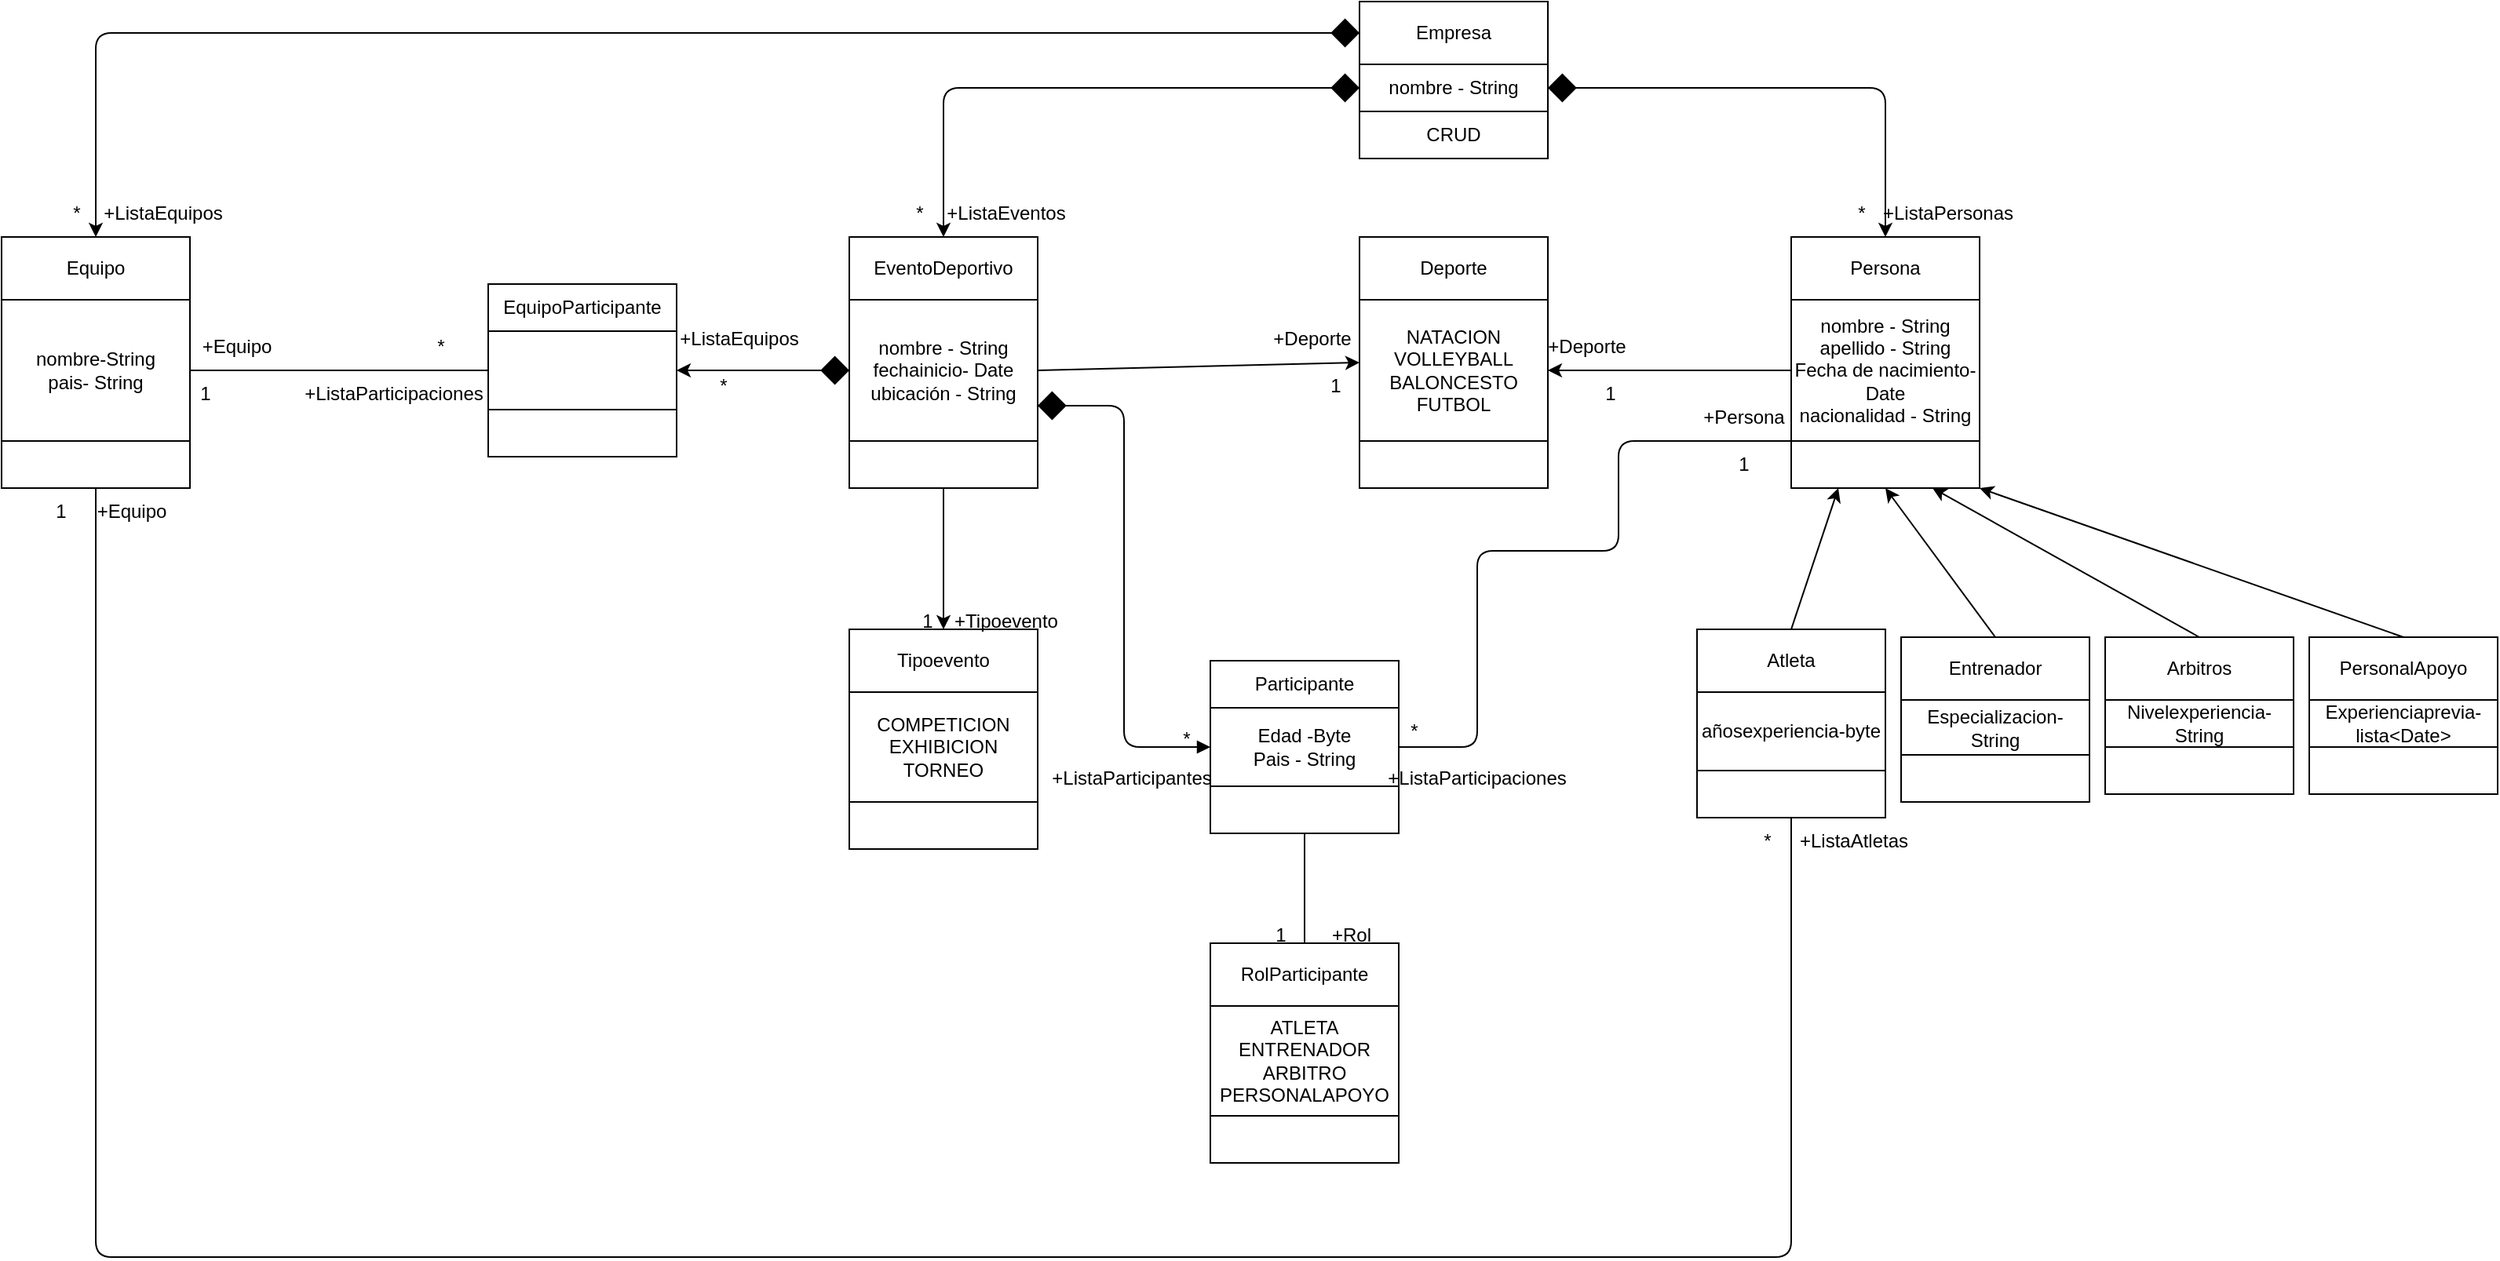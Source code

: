 <mxfile>
    <diagram id="8JPIv4jDRCK2AgYMtbtu" name="Page-1">
        <mxGraphModel dx="2031" dy="779" grid="1" gridSize="10" guides="1" tooltips="1" connect="1" arrows="1" fold="1" page="1" pageScale="1" pageWidth="850" pageHeight="1100" math="0" shadow="0">
            <root>
                <mxCell id="0"/>
                <mxCell id="1" parent="0"/>
                <mxCell id="98" style="edgeStyle=orthogonalEdgeStyle;html=1;exitX=0;exitY=0.5;exitDx=0;exitDy=0;entryX=0.5;entryY=0;entryDx=0;entryDy=0;startArrow=diamond;startFill=1;endArrow=classic;endFill=1;startSize=16;endSize=6;" edge="1" parent="1" source="2" target="70">
                    <mxGeometry relative="1" as="geometry"/>
                </mxCell>
                <mxCell id="2" value="Empresa" style="whiteSpace=wrap;html=1;" vertex="1" parent="1">
                    <mxGeometry x="365" y="10" width="120" height="40" as="geometry"/>
                </mxCell>
                <mxCell id="92" style="edgeStyle=orthogonalEdgeStyle;html=1;exitX=1;exitY=0.5;exitDx=0;exitDy=0;entryX=0.5;entryY=0;entryDx=0;entryDy=0;startArrow=diamond;startFill=1;endArrow=classic;endFill=1;endSize=6;startSize=16;" edge="1" parent="1" source="3" target="16">
                    <mxGeometry relative="1" as="geometry"/>
                </mxCell>
                <mxCell id="95" style="edgeStyle=orthogonalEdgeStyle;html=1;exitX=0;exitY=0.5;exitDx=0;exitDy=0;entryX=0.5;entryY=0;entryDx=0;entryDy=0;startArrow=diamond;startFill=1;endArrow=classic;endFill=1;startSize=16;endSize=6;" edge="1" parent="1" source="3" target="5">
                    <mxGeometry relative="1" as="geometry"/>
                </mxCell>
                <mxCell id="3" value="nombre - String" style="whiteSpace=wrap;html=1;" vertex="1" parent="1">
                    <mxGeometry x="365" y="50" width="120" height="30" as="geometry"/>
                </mxCell>
                <mxCell id="4" value="CRUD" style="whiteSpace=wrap;html=1;" vertex="1" parent="1">
                    <mxGeometry x="365" y="80" width="120" height="30" as="geometry"/>
                </mxCell>
                <mxCell id="5" value="EventoDeportivo" style="whiteSpace=wrap;html=1;" vertex="1" parent="1">
                    <mxGeometry x="40" y="160" width="120" height="40" as="geometry"/>
                </mxCell>
                <mxCell id="29" style="html=1;exitX=1;exitY=0.5;exitDx=0;exitDy=0;entryX=1;entryY=1;entryDx=0;entryDy=0;" edge="1" parent="1" source="6" target="26">
                    <mxGeometry relative="1" as="geometry"/>
                </mxCell>
                <mxCell id="6" value="nombre - String&lt;br&gt;fechainicio- Date&lt;br&gt;ubicación - String&lt;br&gt;" style="whiteSpace=wrap;html=1;" vertex="1" parent="1">
                    <mxGeometry x="40" y="200" width="120" height="90" as="geometry"/>
                </mxCell>
                <mxCell id="11" style="edgeStyle=none;html=1;exitX=0.5;exitY=1;exitDx=0;exitDy=0;entryX=0.5;entryY=0;entryDx=0;entryDy=0;" edge="1" parent="1" source="7" target="8">
                    <mxGeometry relative="1" as="geometry"/>
                </mxCell>
                <mxCell id="7" value="" style="whiteSpace=wrap;html=1;" vertex="1" parent="1">
                    <mxGeometry x="40" y="290" width="120" height="30" as="geometry"/>
                </mxCell>
                <mxCell id="8" value="Tipoevento" style="whiteSpace=wrap;html=1;" vertex="1" parent="1">
                    <mxGeometry x="40" y="410" width="120" height="40" as="geometry"/>
                </mxCell>
                <mxCell id="9" value="COMPETICION&lt;br&gt;EXHIBICION&lt;br&gt;TORNEO" style="whiteSpace=wrap;html=1;" vertex="1" parent="1">
                    <mxGeometry x="40" y="450" width="120" height="70" as="geometry"/>
                </mxCell>
                <mxCell id="10" value="" style="whiteSpace=wrap;html=1;" vertex="1" parent="1">
                    <mxGeometry x="40" y="520" width="120" height="30" as="geometry"/>
                </mxCell>
                <mxCell id="12" value="1" style="text;strokeColor=none;align=center;fillColor=none;html=1;verticalAlign=middle;whiteSpace=wrap;rounded=0;" vertex="1" parent="1">
                    <mxGeometry x="60" y="390" width="60" height="30" as="geometry"/>
                </mxCell>
                <mxCell id="14" value="+Tipoevento" style="text;strokeColor=none;align=center;fillColor=none;html=1;verticalAlign=middle;whiteSpace=wrap;rounded=0;" vertex="1" parent="1">
                    <mxGeometry x="110" y="390" width="60" height="30" as="geometry"/>
                </mxCell>
                <mxCell id="16" value="Persona" style="whiteSpace=wrap;html=1;" vertex="1" parent="1">
                    <mxGeometry x="640" y="160" width="120" height="40" as="geometry"/>
                </mxCell>
                <mxCell id="30" style="edgeStyle=none;html=1;exitX=0;exitY=0.5;exitDx=0;exitDy=0;entryX=1;entryY=0.5;entryDx=0;entryDy=0;" edge="1" parent="1" source="17" target="21">
                    <mxGeometry relative="1" as="geometry"/>
                </mxCell>
                <mxCell id="57" style="edgeStyle=orthogonalEdgeStyle;html=1;exitX=0;exitY=1;exitDx=0;exitDy=0;entryX=1;entryY=0.5;entryDx=0;entryDy=0;startArrow=none;startFill=0;endArrow=none;endFill=0;endSize=16;" edge="1" parent="1" source="17" target="52">
                    <mxGeometry relative="1" as="geometry">
                        <Array as="points">
                            <mxPoint x="530" y="290"/>
                            <mxPoint x="530" y="360"/>
                            <mxPoint x="440" y="360"/>
                            <mxPoint x="440" y="485"/>
                        </Array>
                    </mxGeometry>
                </mxCell>
                <mxCell id="17" value="nombre - String&lt;br&gt;apellido - String&lt;br&gt;Fecha de nacimiento- Date&lt;br&gt;nacionalidad - String" style="whiteSpace=wrap;html=1;" vertex="1" parent="1">
                    <mxGeometry x="640" y="200" width="120" height="90" as="geometry"/>
                </mxCell>
                <mxCell id="18" value="" style="whiteSpace=wrap;html=1;" vertex="1" parent="1">
                    <mxGeometry x="640" y="290" width="120" height="30" as="geometry"/>
                </mxCell>
                <mxCell id="20" value="Deporte" style="whiteSpace=wrap;html=1;" vertex="1" parent="1">
                    <mxGeometry x="365" y="160" width="120" height="40" as="geometry"/>
                </mxCell>
                <mxCell id="21" value="NATACION&lt;br&gt;VOLLEYBALL&lt;br&gt;BALONCESTO&lt;br&gt;FUTBOL" style="whiteSpace=wrap;html=1;" vertex="1" parent="1">
                    <mxGeometry x="365" y="200" width="120" height="90" as="geometry"/>
                </mxCell>
                <mxCell id="22" value="" style="whiteSpace=wrap;html=1;" vertex="1" parent="1">
                    <mxGeometry x="365" y="290" width="120" height="30" as="geometry"/>
                </mxCell>
                <mxCell id="25" value="1" style="text;strokeColor=none;align=center;fillColor=none;html=1;verticalAlign=middle;whiteSpace=wrap;rounded=0;" vertex="1" parent="1">
                    <mxGeometry x="320" y="240" width="60" height="30" as="geometry"/>
                </mxCell>
                <mxCell id="26" value="+Deporte" style="text;strokeColor=none;align=center;fillColor=none;html=1;verticalAlign=middle;whiteSpace=wrap;rounded=0;" vertex="1" parent="1">
                    <mxGeometry x="305" y="210" width="60" height="30" as="geometry"/>
                </mxCell>
                <mxCell id="27" value="1" style="text;strokeColor=none;align=center;fillColor=none;html=1;verticalAlign=middle;whiteSpace=wrap;rounded=0;" vertex="1" parent="1">
                    <mxGeometry x="495" y="245" width="60" height="30" as="geometry"/>
                </mxCell>
                <mxCell id="28" value="+Deporte" style="text;strokeColor=none;align=center;fillColor=none;html=1;verticalAlign=middle;whiteSpace=wrap;rounded=0;" vertex="1" parent="1">
                    <mxGeometry x="480" y="215" width="60" height="30" as="geometry"/>
                </mxCell>
                <mxCell id="46" style="edgeStyle=none;html=1;exitX=0.5;exitY=0;exitDx=0;exitDy=0;entryX=0.75;entryY=1;entryDx=0;entryDy=0;" edge="1" parent="1" source="31" target="18">
                    <mxGeometry relative="1" as="geometry"/>
                </mxCell>
                <mxCell id="31" value="Arbitros" style="whiteSpace=wrap;html=1;" vertex="1" parent="1">
                    <mxGeometry x="840" y="415" width="120" height="40" as="geometry"/>
                </mxCell>
                <mxCell id="32" value="Nivelexperiencia-String" style="whiteSpace=wrap;html=1;" vertex="1" parent="1">
                    <mxGeometry x="840" y="455" width="120" height="30" as="geometry"/>
                </mxCell>
                <mxCell id="33" value="" style="whiteSpace=wrap;html=1;" vertex="1" parent="1">
                    <mxGeometry x="840" y="485" width="120" height="30" as="geometry"/>
                </mxCell>
                <mxCell id="47" style="edgeStyle=none;html=1;exitX=0.5;exitY=0;exitDx=0;exitDy=0;entryX=1;entryY=1;entryDx=0;entryDy=0;" edge="1" parent="1" source="34" target="18">
                    <mxGeometry relative="1" as="geometry"/>
                </mxCell>
                <mxCell id="34" value="PersonalApoyo" style="whiteSpace=wrap;html=1;" vertex="1" parent="1">
                    <mxGeometry x="970" y="415" width="120" height="40" as="geometry"/>
                </mxCell>
                <mxCell id="35" value="Experienciaprevia-lista&amp;lt;Date&amp;gt;" style="whiteSpace=wrap;html=1;" vertex="1" parent="1">
                    <mxGeometry x="970" y="455" width="120" height="30" as="geometry"/>
                </mxCell>
                <mxCell id="36" value="" style="whiteSpace=wrap;html=1;" vertex="1" parent="1">
                    <mxGeometry x="970" y="485" width="120" height="30" as="geometry"/>
                </mxCell>
                <mxCell id="45" style="edgeStyle=none;html=1;exitX=0.5;exitY=0;exitDx=0;exitDy=0;entryX=0.5;entryY=1;entryDx=0;entryDy=0;" edge="1" parent="1" source="37" target="18">
                    <mxGeometry relative="1" as="geometry"/>
                </mxCell>
                <mxCell id="37" value="Entrenador" style="whiteSpace=wrap;html=1;" vertex="1" parent="1">
                    <mxGeometry x="710" y="415" width="120" height="40" as="geometry"/>
                </mxCell>
                <mxCell id="38" value="Especializacion- String" style="whiteSpace=wrap;html=1;" vertex="1" parent="1">
                    <mxGeometry x="710" y="455" width="120" height="35" as="geometry"/>
                </mxCell>
                <mxCell id="39" value="" style="whiteSpace=wrap;html=1;" vertex="1" parent="1">
                    <mxGeometry x="710" y="490" width="120" height="30" as="geometry"/>
                </mxCell>
                <mxCell id="44" style="edgeStyle=none;html=1;exitX=0.5;exitY=0;exitDx=0;exitDy=0;entryX=0.25;entryY=1;entryDx=0;entryDy=0;" edge="1" parent="1" source="40" target="18">
                    <mxGeometry relative="1" as="geometry"/>
                </mxCell>
                <mxCell id="40" value="Atleta" style="whiteSpace=wrap;html=1;" vertex="1" parent="1">
                    <mxGeometry x="580" y="410" width="120" height="40" as="geometry"/>
                </mxCell>
                <mxCell id="41" value="añosexperiencia-byte" style="whiteSpace=wrap;html=1;" vertex="1" parent="1">
                    <mxGeometry x="580" y="450" width="120" height="50" as="geometry"/>
                </mxCell>
                <mxCell id="73" style="edgeStyle=orthogonalEdgeStyle;html=1;exitX=0.5;exitY=1;exitDx=0;exitDy=0;entryX=0.5;entryY=1;entryDx=0;entryDy=0;startArrow=none;startFill=0;endArrow=none;endFill=0;endSize=16;" edge="1" parent="1" source="42" target="72">
                    <mxGeometry relative="1" as="geometry">
                        <Array as="points">
                            <mxPoint x="640" y="810"/>
                            <mxPoint x="-440" y="810"/>
                        </Array>
                    </mxGeometry>
                </mxCell>
                <mxCell id="42" value="" style="whiteSpace=wrap;html=1;" vertex="1" parent="1">
                    <mxGeometry x="580" y="500" width="120" height="30" as="geometry"/>
                </mxCell>
                <mxCell id="51" value="Participante" style="whiteSpace=wrap;html=1;" vertex="1" parent="1">
                    <mxGeometry x="270" y="430" width="120" height="30" as="geometry"/>
                </mxCell>
                <mxCell id="53" style="edgeStyle=orthogonalEdgeStyle;html=1;exitX=0;exitY=0.5;exitDx=0;exitDy=0;entryX=1;entryY=0.75;entryDx=0;entryDy=0;endArrow=diamond;endFill=1;startArrow=block;startFill=1;endSize=16;" edge="1" parent="1" source="52" target="6">
                    <mxGeometry relative="1" as="geometry"/>
                </mxCell>
                <mxCell id="52" value="Edad -Byte&lt;br&gt;Pais - String" style="whiteSpace=wrap;html=1;" vertex="1" parent="1">
                    <mxGeometry x="270" y="460" width="120" height="50" as="geometry"/>
                </mxCell>
                <mxCell id="54" value="*" style="text;strokeColor=none;align=center;fillColor=none;html=1;verticalAlign=middle;whiteSpace=wrap;rounded=0;" vertex="1" parent="1">
                    <mxGeometry x="225" y="465" width="60" height="30" as="geometry"/>
                </mxCell>
                <mxCell id="55" value="+ListaParticipantes" style="text;strokeColor=none;align=center;fillColor=none;html=1;verticalAlign=middle;whiteSpace=wrap;rounded=0;" vertex="1" parent="1">
                    <mxGeometry x="190" y="490" width="60" height="30" as="geometry"/>
                </mxCell>
                <mxCell id="69" style="edgeStyle=orthogonalEdgeStyle;html=1;exitX=0.5;exitY=1;exitDx=0;exitDy=0;entryX=0.5;entryY=0;entryDx=0;entryDy=0;startArrow=none;startFill=0;endArrow=none;endFill=0;endSize=16;" edge="1" parent="1" source="56" target="63">
                    <mxGeometry relative="1" as="geometry"/>
                </mxCell>
                <mxCell id="56" value="" style="whiteSpace=wrap;html=1;" vertex="1" parent="1">
                    <mxGeometry x="270" y="510" width="120" height="30" as="geometry"/>
                </mxCell>
                <mxCell id="58" value="*" style="text;strokeColor=none;align=center;fillColor=none;html=1;verticalAlign=middle;whiteSpace=wrap;rounded=0;" vertex="1" parent="1">
                    <mxGeometry x="370" y="460" width="60" height="30" as="geometry"/>
                </mxCell>
                <mxCell id="59" value="+ListaParticipaciones" style="text;strokeColor=none;align=center;fillColor=none;html=1;verticalAlign=middle;whiteSpace=wrap;rounded=0;" vertex="1" parent="1">
                    <mxGeometry x="410" y="490" width="60" height="30" as="geometry"/>
                </mxCell>
                <mxCell id="60" value="1" style="text;strokeColor=none;align=center;fillColor=none;html=1;verticalAlign=middle;whiteSpace=wrap;rounded=0;" vertex="1" parent="1">
                    <mxGeometry x="580" y="290" width="60" height="30" as="geometry"/>
                </mxCell>
                <mxCell id="61" value="+Persona" style="text;strokeColor=none;align=center;fillColor=none;html=1;verticalAlign=middle;whiteSpace=wrap;rounded=0;" vertex="1" parent="1">
                    <mxGeometry x="580" y="260" width="60" height="30" as="geometry"/>
                </mxCell>
                <mxCell id="63" value="RolParticipante" style="whiteSpace=wrap;html=1;" vertex="1" parent="1">
                    <mxGeometry x="270" y="610" width="120" height="40" as="geometry"/>
                </mxCell>
                <mxCell id="64" value="ATLETA&lt;br&gt;ENTRENADOR&lt;br&gt;ARBITRO&lt;br&gt;PERSONALAPOYO" style="whiteSpace=wrap;html=1;" vertex="1" parent="1">
                    <mxGeometry x="270" y="650" width="120" height="70" as="geometry"/>
                </mxCell>
                <mxCell id="65" value="" style="whiteSpace=wrap;html=1;" vertex="1" parent="1">
                    <mxGeometry x="270" y="720" width="120" height="30" as="geometry"/>
                </mxCell>
                <mxCell id="66" value="1" style="text;strokeColor=none;align=center;fillColor=none;html=1;verticalAlign=middle;whiteSpace=wrap;rounded=0;" vertex="1" parent="1">
                    <mxGeometry x="285" y="590" width="60" height="30" as="geometry"/>
                </mxCell>
                <mxCell id="67" value="+Rol" style="text;strokeColor=none;align=center;fillColor=none;html=1;verticalAlign=middle;whiteSpace=wrap;rounded=0;" vertex="1" parent="1">
                    <mxGeometry x="330" y="590" width="60" height="30" as="geometry"/>
                </mxCell>
                <mxCell id="70" value="Equipo" style="whiteSpace=wrap;html=1;" vertex="1" parent="1">
                    <mxGeometry x="-500" y="160" width="120" height="40" as="geometry"/>
                </mxCell>
                <mxCell id="87" style="edgeStyle=none;html=1;exitX=1;exitY=0.5;exitDx=0;exitDy=0;startArrow=none;startFill=0;endArrow=none;endFill=0;endSize=16;entryX=0;entryY=0.5;entryDx=0;entryDy=0;" edge="1" parent="1" source="71" target="80">
                    <mxGeometry relative="1" as="geometry">
                        <mxPoint x="-200" y="260" as="targetPoint"/>
                    </mxGeometry>
                </mxCell>
                <mxCell id="71" value="nombre-String&lt;br&gt;pais- String" style="whiteSpace=wrap;html=1;" vertex="1" parent="1">
                    <mxGeometry x="-500" y="200" width="120" height="90" as="geometry"/>
                </mxCell>
                <mxCell id="72" value="" style="whiteSpace=wrap;html=1;" vertex="1" parent="1">
                    <mxGeometry x="-500" y="290" width="120" height="30" as="geometry"/>
                </mxCell>
                <mxCell id="75" value="1" style="text;strokeColor=none;align=center;fillColor=none;html=1;verticalAlign=middle;whiteSpace=wrap;rounded=0;" vertex="1" parent="1">
                    <mxGeometry x="-492.5" y="320" width="60" height="30" as="geometry"/>
                </mxCell>
                <mxCell id="76" value="+Equipo" style="text;strokeColor=none;align=center;fillColor=none;html=1;verticalAlign=middle;whiteSpace=wrap;rounded=0;" vertex="1" parent="1">
                    <mxGeometry x="-447.5" y="320" width="60" height="30" as="geometry"/>
                </mxCell>
                <mxCell id="77" value="*" style="text;strokeColor=none;align=center;fillColor=none;html=1;verticalAlign=middle;whiteSpace=wrap;rounded=0;" vertex="1" parent="1">
                    <mxGeometry x="595" y="530" width="60" height="30" as="geometry"/>
                </mxCell>
                <mxCell id="78" value="+ListaAtletas" style="text;strokeColor=none;align=center;fillColor=none;html=1;verticalAlign=middle;whiteSpace=wrap;rounded=0;" vertex="1" parent="1">
                    <mxGeometry x="650" y="530" width="60" height="30" as="geometry"/>
                </mxCell>
                <mxCell id="79" value="EquipoParticipante" style="whiteSpace=wrap;html=1;" vertex="1" parent="1">
                    <mxGeometry x="-190" y="190" width="120" height="30" as="geometry"/>
                </mxCell>
                <mxCell id="84" style="html=1;exitX=1;exitY=0.5;exitDx=0;exitDy=0;entryX=0;entryY=0.5;entryDx=0;entryDy=0;startArrow=classic;startFill=1;endArrow=diamond;endFill=1;endSize=16;" edge="1" parent="1" source="80" target="6">
                    <mxGeometry relative="1" as="geometry"/>
                </mxCell>
                <mxCell id="80" value="" style="whiteSpace=wrap;html=1;" vertex="1" parent="1">
                    <mxGeometry x="-190" y="220" width="120" height="50" as="geometry"/>
                </mxCell>
                <mxCell id="81" value="" style="whiteSpace=wrap;html=1;" vertex="1" parent="1">
                    <mxGeometry x="-190" y="270" width="120" height="30" as="geometry"/>
                </mxCell>
                <mxCell id="85" value="*" style="text;strokeColor=none;align=center;fillColor=none;html=1;verticalAlign=middle;whiteSpace=wrap;rounded=0;" vertex="1" parent="1">
                    <mxGeometry x="-70" y="240" width="60" height="30" as="geometry"/>
                </mxCell>
                <mxCell id="86" value="+ListaEquipos" style="text;strokeColor=none;align=center;fillColor=none;html=1;verticalAlign=middle;whiteSpace=wrap;rounded=0;" vertex="1" parent="1">
                    <mxGeometry x="-60" y="210" width="60" height="30" as="geometry"/>
                </mxCell>
                <mxCell id="88" value="1" style="text;strokeColor=none;align=center;fillColor=none;html=1;verticalAlign=middle;whiteSpace=wrap;rounded=0;" vertex="1" parent="1">
                    <mxGeometry x="-400" y="245" width="60" height="30" as="geometry"/>
                </mxCell>
                <mxCell id="89" value="+Equipo" style="text;strokeColor=none;align=center;fillColor=none;html=1;verticalAlign=middle;whiteSpace=wrap;rounded=0;" vertex="1" parent="1">
                    <mxGeometry x="-380" y="215" width="60" height="30" as="geometry"/>
                </mxCell>
                <mxCell id="90" value="*" style="text;strokeColor=none;align=center;fillColor=none;html=1;verticalAlign=middle;whiteSpace=wrap;rounded=0;" vertex="1" parent="1">
                    <mxGeometry x="-250" y="215" width="60" height="30" as="geometry"/>
                </mxCell>
                <mxCell id="91" value="+ListaParticipaciones" style="text;strokeColor=none;align=center;fillColor=none;html=1;verticalAlign=middle;whiteSpace=wrap;rounded=0;" vertex="1" parent="1">
                    <mxGeometry x="-280" y="245" width="60" height="30" as="geometry"/>
                </mxCell>
                <mxCell id="93" value="*" style="text;strokeColor=none;align=center;fillColor=none;html=1;verticalAlign=middle;whiteSpace=wrap;rounded=0;" vertex="1" parent="1">
                    <mxGeometry x="655" y="130" width="60" height="30" as="geometry"/>
                </mxCell>
                <mxCell id="94" value="+ListaPersonas" style="text;strokeColor=none;align=center;fillColor=none;html=1;verticalAlign=middle;whiteSpace=wrap;rounded=0;" vertex="1" parent="1">
                    <mxGeometry x="710" y="130" width="60" height="30" as="geometry"/>
                </mxCell>
                <mxCell id="96" value="*" style="text;strokeColor=none;align=center;fillColor=none;html=1;verticalAlign=middle;whiteSpace=wrap;rounded=0;" vertex="1" parent="1">
                    <mxGeometry x="55" y="130" width="60" height="30" as="geometry"/>
                </mxCell>
                <mxCell id="97" value="+ListaEventos" style="text;strokeColor=none;align=center;fillColor=none;html=1;verticalAlign=middle;whiteSpace=wrap;rounded=0;" vertex="1" parent="1">
                    <mxGeometry x="110" y="130" width="60" height="30" as="geometry"/>
                </mxCell>
                <mxCell id="99" value="*" style="text;strokeColor=none;align=center;fillColor=none;html=1;verticalAlign=middle;whiteSpace=wrap;rounded=0;" vertex="1" parent="1">
                    <mxGeometry x="-482" y="130" width="60" height="30" as="geometry"/>
                </mxCell>
                <mxCell id="100" value="+ListaEquipos" style="text;strokeColor=none;align=center;fillColor=none;html=1;verticalAlign=middle;whiteSpace=wrap;rounded=0;" vertex="1" parent="1">
                    <mxGeometry x="-427" y="130" width="60" height="30" as="geometry"/>
                </mxCell>
            </root>
        </mxGraphModel>
    </diagram>
</mxfile>